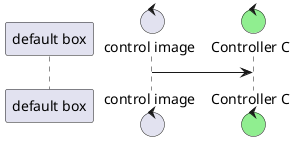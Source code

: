 @startuml

participant "default box" as particpantA

control "control image" as controlC

control "Controller C" as A #lightGreen

controlC -> A

@enduml
